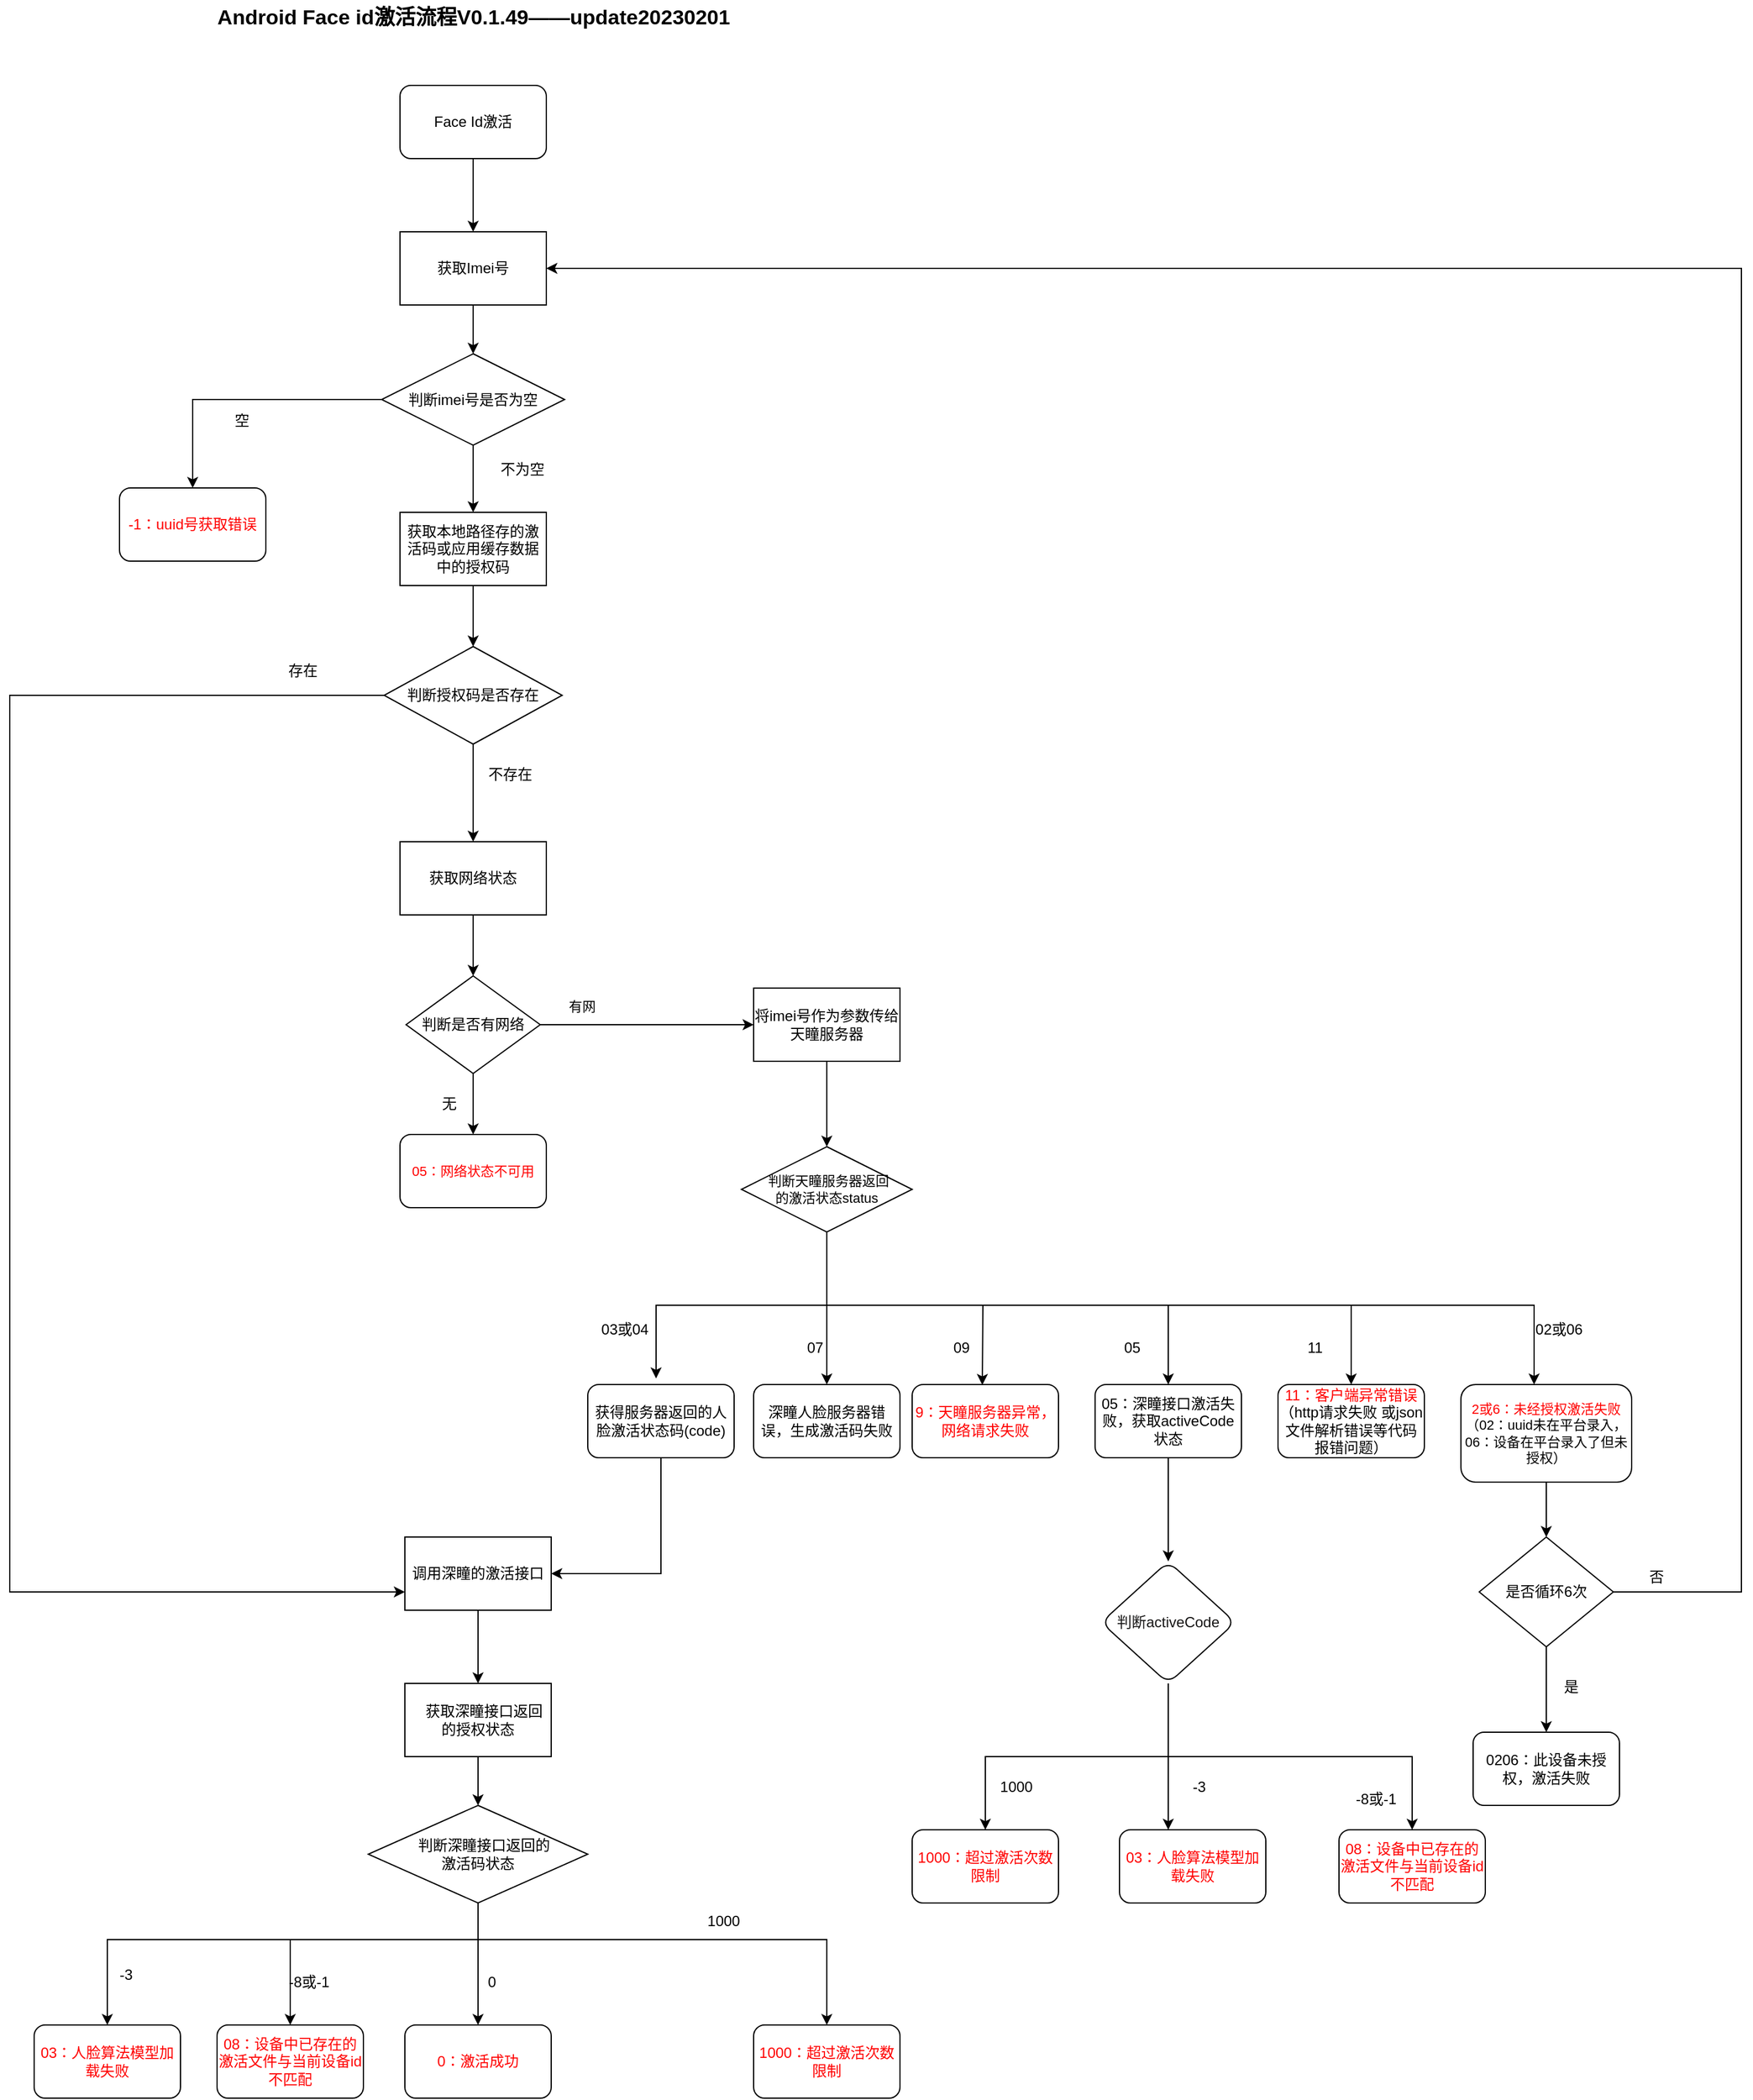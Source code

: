 <mxfile version="22.1.5" type="github">
  <diagram id="C5RBs43oDa-KdzZeNtuy" name="Page-1">
    <mxGraphModel dx="1771" dy="1000" grid="1" gridSize="10" guides="1" tooltips="1" connect="1" arrows="1" fold="1" page="1" pageScale="1" pageWidth="827" pageHeight="1169" math="0" shadow="0">
      <root>
        <mxCell id="WIyWlLk6GJQsqaUBKTNV-0" />
        <mxCell id="WIyWlLk6GJQsqaUBKTNV-1" parent="WIyWlLk6GJQsqaUBKTNV-0" />
        <mxCell id="93zsUV2J0ApDYmD7TZZO-63" value="" style="edgeStyle=orthogonalEdgeStyle;rounded=0;orthogonalLoop=1;jettySize=auto;html=1;" parent="WIyWlLk6GJQsqaUBKTNV-1" source="93zsUV2J0ApDYmD7TZZO-64" target="93zsUV2J0ApDYmD7TZZO-66" edge="1">
          <mxGeometry relative="1" as="geometry" />
        </mxCell>
        <mxCell id="93zsUV2J0ApDYmD7TZZO-64" value="Face Id激活" style="rounded=1;whiteSpace=wrap;html=1;" parent="WIyWlLk6GJQsqaUBKTNV-1" vertex="1">
          <mxGeometry x="360" y="220" width="120" height="60" as="geometry" />
        </mxCell>
        <mxCell id="93zsUV2J0ApDYmD7TZZO-65" value="" style="edgeStyle=orthogonalEdgeStyle;rounded=0;orthogonalLoop=1;jettySize=auto;html=1;" parent="WIyWlLk6GJQsqaUBKTNV-1" source="93zsUV2J0ApDYmD7TZZO-66" target="93zsUV2J0ApDYmD7TZZO-69" edge="1">
          <mxGeometry relative="1" as="geometry" />
        </mxCell>
        <mxCell id="93zsUV2J0ApDYmD7TZZO-66" value="获取Imei号" style="rounded=0;whiteSpace=wrap;html=1;" parent="WIyWlLk6GJQsqaUBKTNV-1" vertex="1">
          <mxGeometry x="360" y="340" width="120" height="60" as="geometry" />
        </mxCell>
        <mxCell id="93zsUV2J0ApDYmD7TZZO-67" style="edgeStyle=orthogonalEdgeStyle;rounded=0;orthogonalLoop=1;jettySize=auto;html=1;entryX=0.5;entryY=0;entryDx=0;entryDy=0;" parent="WIyWlLk6GJQsqaUBKTNV-1" source="93zsUV2J0ApDYmD7TZZO-69" target="93zsUV2J0ApDYmD7TZZO-70" edge="1">
          <mxGeometry relative="1" as="geometry" />
        </mxCell>
        <mxCell id="43xQ6NMyt6OMNAoMXdz4-1" value="" style="edgeStyle=orthogonalEdgeStyle;rounded=0;orthogonalLoop=1;jettySize=auto;html=1;" parent="WIyWlLk6GJQsqaUBKTNV-1" source="93zsUV2J0ApDYmD7TZZO-69" target="43xQ6NMyt6OMNAoMXdz4-0" edge="1">
          <mxGeometry relative="1" as="geometry" />
        </mxCell>
        <mxCell id="93zsUV2J0ApDYmD7TZZO-69" value="判断imei号是否为空" style="rhombus;whiteSpace=wrap;html=1;" parent="WIyWlLk6GJQsqaUBKTNV-1" vertex="1">
          <mxGeometry x="345" y="440" width="150" height="75" as="geometry" />
        </mxCell>
        <mxCell id="93zsUV2J0ApDYmD7TZZO-70" value="&lt;font color=&quot;#ff0000&quot;&gt;-1：uuid号获取错误&lt;/font&gt;" style="rounded=1;whiteSpace=wrap;html=1;" parent="WIyWlLk6GJQsqaUBKTNV-1" vertex="1">
          <mxGeometry x="130" y="550" width="120" height="60" as="geometry" />
        </mxCell>
        <mxCell id="93zsUV2J0ApDYmD7TZZO-71" value="空" style="text;html=1;align=center;verticalAlign=middle;resizable=0;points=[];autosize=1;strokeColor=none;fillColor=none;" parent="WIyWlLk6GJQsqaUBKTNV-1" vertex="1">
          <mxGeometry x="210" y="480" width="40" height="30" as="geometry" />
        </mxCell>
        <mxCell id="93zsUV2J0ApDYmD7TZZO-85" value="" style="edgeStyle=orthogonalEdgeStyle;rounded=0;orthogonalLoop=1;jettySize=auto;html=1;fontColor=#000000;" parent="WIyWlLk6GJQsqaUBKTNV-1" source="93zsUV2J0ApDYmD7TZZO-87" edge="1">
          <mxGeometry relative="1" as="geometry">
            <mxPoint x="420" y="1080" as="targetPoint" />
          </mxGeometry>
        </mxCell>
        <mxCell id="93zsUV2J0ApDYmD7TZZO-86" value="" style="edgeStyle=none;shape=connector;rounded=0;orthogonalLoop=1;jettySize=auto;html=1;labelBackgroundColor=default;strokeColor=default;fontFamily=Helvetica;fontSize=11;fontColor=#FF0000;endArrow=classic;" parent="WIyWlLk6GJQsqaUBKTNV-1" source="93zsUV2J0ApDYmD7TZZO-87" target="93zsUV2J0ApDYmD7TZZO-100" edge="1">
          <mxGeometry relative="1" as="geometry" />
        </mxCell>
        <mxCell id="93zsUV2J0ApDYmD7TZZO-87" value="判断是否有网络" style="rhombus;whiteSpace=wrap;html=1;fontColor=#000000;" parent="WIyWlLk6GJQsqaUBKTNV-1" vertex="1">
          <mxGeometry x="365" y="950" width="110" height="80" as="geometry" />
        </mxCell>
        <mxCell id="93zsUV2J0ApDYmD7TZZO-88" value="" style="edgeStyle=orthogonalEdgeStyle;rounded=0;orthogonalLoop=1;jettySize=auto;html=1;fontColor=#000000;" parent="WIyWlLk6GJQsqaUBKTNV-1" source="93zsUV2J0ApDYmD7TZZO-89" target="93zsUV2J0ApDYmD7TZZO-87" edge="1">
          <mxGeometry relative="1" as="geometry" />
        </mxCell>
        <mxCell id="93zsUV2J0ApDYmD7TZZO-89" value="获取网络状态" style="rounded=0;whiteSpace=wrap;html=1;fontColor=#000000;" parent="WIyWlLk6GJQsqaUBKTNV-1" vertex="1">
          <mxGeometry x="360" y="840" width="120" height="60" as="geometry" />
        </mxCell>
        <mxCell id="93zsUV2J0ApDYmD7TZZO-95" value="无" style="text;html=1;align=center;verticalAlign=middle;resizable=0;points=[];autosize=1;strokeColor=none;fillColor=none;fontColor=#000000;" parent="WIyWlLk6GJQsqaUBKTNV-1" vertex="1">
          <mxGeometry x="380" y="1040" width="40" height="30" as="geometry" />
        </mxCell>
        <mxCell id="93zsUV2J0ApDYmD7TZZO-99" value="" style="edgeStyle=none;shape=connector;rounded=0;orthogonalLoop=1;jettySize=auto;html=1;labelBackgroundColor=default;strokeColor=default;fontFamily=Helvetica;fontSize=11;fontColor=#000000;endArrow=classic;" parent="WIyWlLk6GJQsqaUBKTNV-1" source="93zsUV2J0ApDYmD7TZZO-100" target="93zsUV2J0ApDYmD7TZZO-103" edge="1">
          <mxGeometry relative="1" as="geometry" />
        </mxCell>
        <mxCell id="93zsUV2J0ApDYmD7TZZO-100" value="将imei号作为参数传给天瞳服务器" style="whiteSpace=wrap;html=1;fontColor=#000000;" parent="WIyWlLk6GJQsqaUBKTNV-1" vertex="1">
          <mxGeometry x="650" y="960" width="120" height="60" as="geometry" />
        </mxCell>
        <mxCell id="93zsUV2J0ApDYmD7TZZO-101" value="&lt;font color=&quot;#000000&quot;&gt;有网&lt;/font&gt;" style="text;html=1;align=center;verticalAlign=middle;resizable=0;points=[];autosize=1;strokeColor=none;fillColor=none;fontSize=11;fontFamily=Helvetica;fontColor=#FF0000;" parent="WIyWlLk6GJQsqaUBKTNV-1" vertex="1">
          <mxGeometry x="484" y="960" width="50" height="30" as="geometry" />
        </mxCell>
        <mxCell id="93zsUV2J0ApDYmD7TZZO-102" style="edgeStyle=orthogonalEdgeStyle;rounded=0;orthogonalLoop=1;jettySize=auto;html=1;" parent="WIyWlLk6GJQsqaUBKTNV-1" source="93zsUV2J0ApDYmD7TZZO-103" edge="1">
          <mxGeometry relative="1" as="geometry">
            <Array as="points">
              <mxPoint x="710" y="1220" />
              <mxPoint x="570" y="1220" />
            </Array>
            <mxPoint x="570" y="1280" as="targetPoint" />
          </mxGeometry>
        </mxCell>
        <mxCell id="93zsUV2J0ApDYmD7TZZO-103" value="&amp;nbsp;判断天瞳服务器返回&lt;br&gt;的激活状态status" style="rhombus;whiteSpace=wrap;html=1;fontColor=#000000;fontFamily=Helvetica;fontSize=11;" parent="WIyWlLk6GJQsqaUBKTNV-1" vertex="1">
          <mxGeometry x="640" y="1090" width="140" height="70" as="geometry" />
        </mxCell>
        <mxCell id="93zsUV2J0ApDYmD7TZZO-105" value="07" style="text;html=1;align=center;verticalAlign=middle;resizable=0;points=[];autosize=1;strokeColor=none;fillColor=none;" parent="WIyWlLk6GJQsqaUBKTNV-1" vertex="1">
          <mxGeometry x="680" y="1240" width="40" height="30" as="geometry" />
        </mxCell>
        <mxCell id="93zsUV2J0ApDYmD7TZZO-108" value="" style="endArrow=classic;html=1;rounded=0;fontColor=#FF0000;entryX=0.5;entryY=0;entryDx=0;entryDy=0;" parent="WIyWlLk6GJQsqaUBKTNV-1" edge="1">
          <mxGeometry width="50" height="50" relative="1" as="geometry">
            <mxPoint x="710.0" y="1220" as="sourcePoint" />
            <mxPoint x="710" y="1285" as="targetPoint" />
          </mxGeometry>
        </mxCell>
        <mxCell id="93zsUV2J0ApDYmD7TZZO-110" value="" style="endArrow=classic;html=1;rounded=0;fontColor=#FF0000;entryX=0.396;entryY=0.006;entryDx=0;entryDy=0;entryPerimeter=0;" parent="WIyWlLk6GJQsqaUBKTNV-1" edge="1">
          <mxGeometry width="50" height="50" relative="1" as="geometry">
            <mxPoint x="710.0" y="1220" as="sourcePoint" />
            <mxPoint x="837.52" y="1285.36" as="targetPoint" />
            <Array as="points">
              <mxPoint x="838" y="1220" />
            </Array>
          </mxGeometry>
        </mxCell>
        <mxCell id="93zsUV2J0ApDYmD7TZZO-114" value="" style="endArrow=classic;html=1;rounded=0;fontColor=#000000;entryX=0.5;entryY=0;entryDx=0;entryDy=0;" parent="WIyWlLk6GJQsqaUBKTNV-1" edge="1">
          <mxGeometry width="50" height="50" relative="1" as="geometry">
            <mxPoint x="830.0" y="1220" as="sourcePoint" />
            <mxPoint x="990" y="1285" as="targetPoint" />
            <Array as="points">
              <mxPoint x="990" y="1220" />
            </Array>
          </mxGeometry>
        </mxCell>
        <mxCell id="93zsUV2J0ApDYmD7TZZO-115" value="09" style="text;html=1;align=center;verticalAlign=middle;resizable=0;points=[];autosize=1;strokeColor=none;fillColor=none;fontColor=#000000;" parent="WIyWlLk6GJQsqaUBKTNV-1" vertex="1">
          <mxGeometry x="800" y="1240" width="40" height="30" as="geometry" />
        </mxCell>
        <mxCell id="93zsUV2J0ApDYmD7TZZO-117" value="" style="endArrow=classic;html=1;rounded=0;fontColor=#000000;entryX=0.5;entryY=0;entryDx=0;entryDy=0;" parent="WIyWlLk6GJQsqaUBKTNV-1" edge="1">
          <mxGeometry width="50" height="50" relative="1" as="geometry">
            <mxPoint x="990" y="1220" as="sourcePoint" />
            <mxPoint x="1140" y="1285" as="targetPoint" />
            <Array as="points">
              <mxPoint x="1140" y="1220" />
            </Array>
          </mxGeometry>
        </mxCell>
        <mxCell id="93zsUV2J0ApDYmD7TZZO-118" value="05" style="text;html=1;align=center;verticalAlign=middle;resizable=0;points=[];autosize=1;strokeColor=none;fillColor=none;fontColor=#000000;" parent="WIyWlLk6GJQsqaUBKTNV-1" vertex="1">
          <mxGeometry x="940" y="1240" width="40" height="30" as="geometry" />
        </mxCell>
        <mxCell id="93zsUV2J0ApDYmD7TZZO-133" style="edgeStyle=orthogonalEdgeStyle;rounded=0;orthogonalLoop=1;jettySize=auto;html=1;entryX=1;entryY=0.5;entryDx=0;entryDy=0;exitX=0.5;exitY=1;exitDx=0;exitDy=0;" parent="WIyWlLk6GJQsqaUBKTNV-1" source="swDChQ52Aose4Q8gpn2O-5" target="93zsUV2J0ApDYmD7TZZO-132" edge="1">
          <mxGeometry relative="1" as="geometry">
            <mxPoint x="710" y="1345" as="sourcePoint" />
          </mxGeometry>
        </mxCell>
        <mxCell id="93zsUV2J0ApDYmD7TZZO-126" value="不为空" style="text;html=1;align=center;verticalAlign=middle;resizable=0;points=[];autosize=1;strokeColor=none;fillColor=none;" parent="WIyWlLk6GJQsqaUBKTNV-1" vertex="1">
          <mxGeometry x="430" y="520" width="60" height="30" as="geometry" />
        </mxCell>
        <mxCell id="93zsUV2J0ApDYmD7TZZO-129" value="&lt;span style=&quot;color: rgb(255, 0, 0); font-size: 11px;&quot;&gt;05：网络状态不可用&lt;/span&gt;" style="rounded=1;whiteSpace=wrap;html=1;" parent="WIyWlLk6GJQsqaUBKTNV-1" vertex="1">
          <mxGeometry x="360" y="1080" width="120" height="60" as="geometry" />
        </mxCell>
        <mxCell id="93zsUV2J0ApDYmD7TZZO-147" value="" style="edgeStyle=orthogonalEdgeStyle;rounded=0;orthogonalLoop=1;jettySize=auto;html=1;fontColor=#FF0000;" parent="WIyWlLk6GJQsqaUBKTNV-1" source="93zsUV2J0ApDYmD7TZZO-132" target="93zsUV2J0ApDYmD7TZZO-146" edge="1">
          <mxGeometry relative="1" as="geometry" />
        </mxCell>
        <mxCell id="93zsUV2J0ApDYmD7TZZO-132" value="调用深瞳的激活接口" style="rounded=0;whiteSpace=wrap;html=1;" parent="WIyWlLk6GJQsqaUBKTNV-1" vertex="1">
          <mxGeometry x="364" y="1410" width="120" height="60" as="geometry" />
        </mxCell>
        <mxCell id="93zsUV2J0ApDYmD7TZZO-135" value="&lt;font color=&quot;#ff0000&quot;&gt;1000：超过激活次数限制&lt;/font&gt;" style="whiteSpace=wrap;html=1;fontColor=#000000;rounded=1;" parent="WIyWlLk6GJQsqaUBKTNV-1" vertex="1">
          <mxGeometry x="650" y="1810" width="120" height="60" as="geometry" />
        </mxCell>
        <mxCell id="93zsUV2J0ApDYmD7TZZO-140" value="&lt;font color=&quot;#ff0000&quot;&gt;08：设备中已存在的激活文件与当前设备id不匹配&lt;/font&gt;" style="rounded=1;whiteSpace=wrap;html=1;fontColor=#000000;" parent="WIyWlLk6GJQsqaUBKTNV-1" vertex="1">
          <mxGeometry x="210" y="1810" width="120" height="60" as="geometry" />
        </mxCell>
        <mxCell id="93zsUV2J0ApDYmD7TZZO-142" value="-8或-1" style="text;html=1;align=center;verticalAlign=middle;resizable=0;points=[];autosize=1;strokeColor=none;fillColor=none;fontColor=#000000;" parent="WIyWlLk6GJQsqaUBKTNV-1" vertex="1">
          <mxGeometry x="255" y="1760" width="60" height="30" as="geometry" />
        </mxCell>
        <mxCell id="93zsUV2J0ApDYmD7TZZO-149" value="" style="edgeStyle=orthogonalEdgeStyle;rounded=0;orthogonalLoop=1;jettySize=auto;html=1;fontColor=#000000;" parent="WIyWlLk6GJQsqaUBKTNV-1" source="93zsUV2J0ApDYmD7TZZO-146" target="93zsUV2J0ApDYmD7TZZO-148" edge="1">
          <mxGeometry relative="1" as="geometry" />
        </mxCell>
        <mxCell id="93zsUV2J0ApDYmD7TZZO-146" value="&lt;span style=&quot;color: rgb(0, 0, 0);&quot;&gt;&amp;nbsp; &amp;nbsp;获取深瞳接口返回&lt;/span&gt;&lt;br style=&quot;border-color: var(--border-color); color: rgb(0, 0, 0);&quot;&gt;&lt;span style=&quot;color: rgb(0, 0, 0);&quot;&gt;的授权状态&lt;/span&gt;" style="rounded=0;whiteSpace=wrap;html=1;fontColor=#FF0000;" parent="WIyWlLk6GJQsqaUBKTNV-1" vertex="1">
          <mxGeometry x="364" y="1530" width="120" height="60" as="geometry" />
        </mxCell>
        <mxCell id="93zsUV2J0ApDYmD7TZZO-148" value="&lt;font color=&quot;#000000&quot;&gt;&amp;nbsp; &amp;nbsp;判断深瞳接口返回的&lt;br&gt;激活码状态&lt;/font&gt;" style="rhombus;whiteSpace=wrap;html=1;fontColor=#FF0000;" parent="WIyWlLk6GJQsqaUBKTNV-1" vertex="1">
          <mxGeometry x="334" y="1630" width="180" height="80" as="geometry" />
        </mxCell>
        <mxCell id="93zsUV2J0ApDYmD7TZZO-152" value="" style="endArrow=classic;html=1;rounded=0;fontColor=#000000;exitX=0.5;exitY=1;exitDx=0;exitDy=0;entryX=0.5;entryY=0;entryDx=0;entryDy=0;" parent="WIyWlLk6GJQsqaUBKTNV-1" source="93zsUV2J0ApDYmD7TZZO-148" edge="1" target="93zsUV2J0ApDYmD7TZZO-135">
          <mxGeometry width="50" height="50" relative="1" as="geometry">
            <mxPoint x="500" y="1760" as="sourcePoint" />
            <mxPoint x="710" y="1740" as="targetPoint" />
            <Array as="points">
              <mxPoint x="424" y="1740" />
              <mxPoint x="710" y="1740" />
            </Array>
          </mxGeometry>
        </mxCell>
        <mxCell id="93zsUV2J0ApDYmD7TZZO-153" value="1000" style="text;html=1;align=center;verticalAlign=middle;resizable=0;points=[];autosize=1;strokeColor=none;fillColor=none;fontColor=#000000;" parent="WIyWlLk6GJQsqaUBKTNV-1" vertex="1">
          <mxGeometry x="600" y="1710" width="50" height="30" as="geometry" />
        </mxCell>
        <mxCell id="93zsUV2J0ApDYmD7TZZO-154" value="&lt;font color=&quot;#ff0000&quot;&gt;0：激活成功&lt;/font&gt;" style="rounded=1;whiteSpace=wrap;html=1;fontColor=#000000;" parent="WIyWlLk6GJQsqaUBKTNV-1" vertex="1">
          <mxGeometry x="364" y="1810" width="120" height="60" as="geometry" />
        </mxCell>
        <mxCell id="93zsUV2J0ApDYmD7TZZO-155" value="" style="endArrow=classic;html=1;rounded=0;fontColor=#000000;entryX=0.5;entryY=0;entryDx=0;entryDy=0;" parent="WIyWlLk6GJQsqaUBKTNV-1" target="93zsUV2J0ApDYmD7TZZO-154" edge="1">
          <mxGeometry width="50" height="50" relative="1" as="geometry">
            <mxPoint x="424" y="1740" as="sourcePoint" />
            <mxPoint x="560" y="1520" as="targetPoint" />
          </mxGeometry>
        </mxCell>
        <mxCell id="93zsUV2J0ApDYmD7TZZO-156" value="0" style="text;html=1;align=center;verticalAlign=middle;resizable=0;points=[];autosize=1;strokeColor=none;fillColor=none;fontColor=#000000;" parent="WIyWlLk6GJQsqaUBKTNV-1" vertex="1">
          <mxGeometry x="420" y="1760" width="30" height="30" as="geometry" />
        </mxCell>
        <mxCell id="93zsUV2J0ApDYmD7TZZO-157" value="" style="endArrow=classic;html=1;rounded=0;fontColor=#FF0000;entryX=0.5;entryY=0;entryDx=0;entryDy=0;" parent="WIyWlLk6GJQsqaUBKTNV-1" target="93zsUV2J0ApDYmD7TZZO-140" edge="1">
          <mxGeometry width="50" height="50" relative="1" as="geometry">
            <mxPoint x="430" y="1740" as="sourcePoint" />
            <mxPoint x="310" y="1704" as="targetPoint" />
            <Array as="points">
              <mxPoint x="270" y="1740" />
            </Array>
          </mxGeometry>
        </mxCell>
        <mxCell id="93zsUV2J0ApDYmD7TZZO-159" value="03：人脸算法模型加载失败" style="rounded=1;whiteSpace=wrap;html=1;fontColor=#FF0000;" parent="WIyWlLk6GJQsqaUBKTNV-1" vertex="1">
          <mxGeometry x="60" y="1810" width="120" height="60" as="geometry" />
        </mxCell>
        <mxCell id="93zsUV2J0ApDYmD7TZZO-160" value="" style="endArrow=classic;html=1;rounded=0;fontColor=#FF0000;entryX=0.5;entryY=0;entryDx=0;entryDy=0;" parent="WIyWlLk6GJQsqaUBKTNV-1" target="93zsUV2J0ApDYmD7TZZO-159" edge="1">
          <mxGeometry width="50" height="50" relative="1" as="geometry">
            <mxPoint x="270" y="1740" as="sourcePoint" />
            <mxPoint x="560" y="1520" as="targetPoint" />
            <Array as="points">
              <mxPoint x="120" y="1740" />
            </Array>
          </mxGeometry>
        </mxCell>
        <mxCell id="93zsUV2J0ApDYmD7TZZO-161" value="&lt;font color=&quot;#000000&quot;&gt;-3&lt;/font&gt;" style="text;html=1;align=center;verticalAlign=middle;resizable=0;points=[];autosize=1;strokeColor=none;fillColor=none;fontColor=#FF0000;" parent="WIyWlLk6GJQsqaUBKTNV-1" vertex="1">
          <mxGeometry x="120" y="1754" width="30" height="30" as="geometry" />
        </mxCell>
        <mxCell id="43xQ6NMyt6OMNAoMXdz4-8" value="" style="edgeStyle=orthogonalEdgeStyle;rounded=0;orthogonalLoop=1;jettySize=auto;html=1;" parent="WIyWlLk6GJQsqaUBKTNV-1" source="43xQ6NMyt6OMNAoMXdz4-0" target="43xQ6NMyt6OMNAoMXdz4-7" edge="1">
          <mxGeometry relative="1" as="geometry" />
        </mxCell>
        <mxCell id="43xQ6NMyt6OMNAoMXdz4-0" value="获取本地路径存的激活码或应用缓存数据中的授权码" style="rounded=0;whiteSpace=wrap;html=1;" parent="WIyWlLk6GJQsqaUBKTNV-1" vertex="1">
          <mxGeometry x="360" y="570" width="120" height="60" as="geometry" />
        </mxCell>
        <mxCell id="43xQ6NMyt6OMNAoMXdz4-6" value="不存在" style="text;html=1;align=center;verticalAlign=middle;resizable=0;points=[];autosize=1;strokeColor=none;fillColor=none;" parent="WIyWlLk6GJQsqaUBKTNV-1" vertex="1">
          <mxGeometry x="420" y="770" width="60" height="30" as="geometry" />
        </mxCell>
        <mxCell id="43xQ6NMyt6OMNAoMXdz4-11" value="" style="edgeStyle=orthogonalEdgeStyle;rounded=0;orthogonalLoop=1;jettySize=auto;html=1;entryX=0.5;entryY=0;entryDx=0;entryDy=0;" parent="WIyWlLk6GJQsqaUBKTNV-1" source="43xQ6NMyt6OMNAoMXdz4-7" target="93zsUV2J0ApDYmD7TZZO-89" edge="1">
          <mxGeometry relative="1" as="geometry" />
        </mxCell>
        <mxCell id="43xQ6NMyt6OMNAoMXdz4-7" value="判断授权码是否存在" style="rhombus;whiteSpace=wrap;html=1;" parent="WIyWlLk6GJQsqaUBKTNV-1" vertex="1">
          <mxGeometry x="347" y="680" width="146" height="80" as="geometry" />
        </mxCell>
        <mxCell id="43xQ6NMyt6OMNAoMXdz4-15" value="" style="endArrow=classic;html=1;rounded=0;entryX=0;entryY=0.75;entryDx=0;entryDy=0;exitX=0;exitY=0.5;exitDx=0;exitDy=0;" parent="WIyWlLk6GJQsqaUBKTNV-1" source="43xQ6NMyt6OMNAoMXdz4-7" target="93zsUV2J0ApDYmD7TZZO-132" edge="1">
          <mxGeometry width="50" height="50" relative="1" as="geometry">
            <mxPoint x="200" y="745" as="sourcePoint" />
            <mxPoint x="180.0" y="800" as="targetPoint" />
            <Array as="points">
              <mxPoint x="40" y="720" />
              <mxPoint x="40" y="1455" />
            </Array>
          </mxGeometry>
        </mxCell>
        <mxCell id="43xQ6NMyt6OMNAoMXdz4-16" value="存在" style="text;html=1;align=center;verticalAlign=middle;resizable=0;points=[];autosize=1;strokeColor=none;fillColor=none;" parent="WIyWlLk6GJQsqaUBKTNV-1" vertex="1">
          <mxGeometry x="255" y="685" width="50" height="30" as="geometry" />
        </mxCell>
        <mxCell id="43xQ6NMyt6OMNAoMXdz4-18" value="" style="endArrow=classic;html=1;rounded=0;fontColor=#000000;entryX=0.5;entryY=0;entryDx=0;entryDy=0;" parent="WIyWlLk6GJQsqaUBKTNV-1" edge="1">
          <mxGeometry width="50" height="50" relative="1" as="geometry">
            <mxPoint x="1140" y="1220" as="sourcePoint" />
            <mxPoint x="1290" y="1285" as="targetPoint" />
            <Array as="points">
              <mxPoint x="1290" y="1220" />
            </Array>
          </mxGeometry>
        </mxCell>
        <mxCell id="43xQ6NMyt6OMNAoMXdz4-19" value="02或06" style="text;html=1;align=center;verticalAlign=middle;resizable=0;points=[];autosize=1;strokeColor=none;fillColor=none;fontColor=#000000;" parent="WIyWlLk6GJQsqaUBKTNV-1" vertex="1">
          <mxGeometry x="1280" y="1225" width="60" height="30" as="geometry" />
        </mxCell>
        <mxCell id="43xQ6NMyt6OMNAoMXdz4-25" value="&lt;font style=&quot;font-size: 17px;&quot;&gt;&lt;b&gt;Android Face id激活流程V0.1.49——update20230201&lt;/b&gt;&lt;/font&gt;" style="text;html=1;align=center;verticalAlign=middle;resizable=0;points=[];autosize=1;strokeColor=none;fillColor=none;fontColor=#000000;" parent="WIyWlLk6GJQsqaUBKTNV-1" vertex="1">
          <mxGeometry x="200" y="150" width="440" height="30" as="geometry" />
        </mxCell>
        <mxCell id="swDChQ52Aose4Q8gpn2O-26" value="" style="edgeStyle=orthogonalEdgeStyle;rounded=0;orthogonalLoop=1;jettySize=auto;html=1;" edge="1" parent="WIyWlLk6GJQsqaUBKTNV-1" source="swDChQ52Aose4Q8gpn2O-2" target="swDChQ52Aose4Q8gpn2O-23">
          <mxGeometry relative="1" as="geometry" />
        </mxCell>
        <mxCell id="swDChQ52Aose4Q8gpn2O-2" value="&lt;font color=&quot;#ff0000&quot;&gt;2或6：未经授权激活失败&lt;/font&gt;（02：uuid未在平台录入，06：设备在平台录入了但未授权）" style="rounded=1;whiteSpace=wrap;html=1;fontFamily=Helvetica;fontSize=11;fontColor=#000000;" vertex="1" parent="WIyWlLk6GJQsqaUBKTNV-1">
          <mxGeometry x="1230" y="1285" width="140" height="80" as="geometry" />
        </mxCell>
        <mxCell id="swDChQ52Aose4Q8gpn2O-4" value="深瞳人脸服务器错误，生成激活码失败" style="rounded=1;whiteSpace=wrap;html=1;" vertex="1" parent="WIyWlLk6GJQsqaUBKTNV-1">
          <mxGeometry x="650" y="1285" width="120" height="60" as="geometry" />
        </mxCell>
        <mxCell id="swDChQ52Aose4Q8gpn2O-5" value="&lt;font color=&quot;#000000&quot;&gt;获得服务器返回的人脸激活状态码(code)&lt;/font&gt;" style="rounded=1;whiteSpace=wrap;html=1;fontColor=#FF0000;" vertex="1" parent="WIyWlLk6GJQsqaUBKTNV-1">
          <mxGeometry x="514" y="1285" width="120" height="60" as="geometry" />
        </mxCell>
        <mxCell id="swDChQ52Aose4Q8gpn2O-6" value="03或04" style="text;html=1;align=center;verticalAlign=middle;resizable=0;points=[];autosize=1;strokeColor=none;fillColor=none;" vertex="1" parent="WIyWlLk6GJQsqaUBKTNV-1">
          <mxGeometry x="514" y="1225" width="60" height="30" as="geometry" />
        </mxCell>
        <mxCell id="swDChQ52Aose4Q8gpn2O-13" value="" style="edgeStyle=orthogonalEdgeStyle;rounded=0;orthogonalLoop=1;jettySize=auto;html=1;" edge="1" parent="WIyWlLk6GJQsqaUBKTNV-1" source="swDChQ52Aose4Q8gpn2O-7" target="swDChQ52Aose4Q8gpn2O-12">
          <mxGeometry relative="1" as="geometry" />
        </mxCell>
        <mxCell id="swDChQ52Aose4Q8gpn2O-7" value="&lt;font color=&quot;#000000&quot;&gt;05：深瞳接口激活失败，获取activeCode状态&lt;/font&gt;" style="rounded=1;whiteSpace=wrap;html=1;fontColor=#FF0000;" vertex="1" parent="WIyWlLk6GJQsqaUBKTNV-1">
          <mxGeometry x="930" y="1285" width="120" height="60" as="geometry" />
        </mxCell>
        <mxCell id="swDChQ52Aose4Q8gpn2O-9" value="&lt;span style=&quot;color: rgb(255, 0, 0);&quot;&gt;9：天瞳服务器异常，网络请求失败&lt;/span&gt;" style="rounded=1;whiteSpace=wrap;html=1;fontColor=#000000;" vertex="1" parent="WIyWlLk6GJQsqaUBKTNV-1">
          <mxGeometry x="780" y="1285" width="120" height="60" as="geometry" />
        </mxCell>
        <mxCell id="swDChQ52Aose4Q8gpn2O-11" value="11" style="text;html=1;align=center;verticalAlign=middle;resizable=0;points=[];autosize=1;strokeColor=none;fillColor=none;" vertex="1" parent="WIyWlLk6GJQsqaUBKTNV-1">
          <mxGeometry x="1090" y="1240" width="40" height="30" as="geometry" />
        </mxCell>
        <mxCell id="swDChQ52Aose4Q8gpn2O-17" value="" style="edgeStyle=orthogonalEdgeStyle;rounded=0;orthogonalLoop=1;jettySize=auto;html=1;" edge="1" parent="WIyWlLk6GJQsqaUBKTNV-1" source="swDChQ52Aose4Q8gpn2O-12" target="swDChQ52Aose4Q8gpn2O-15">
          <mxGeometry relative="1" as="geometry">
            <Array as="points">
              <mxPoint x="990" y="1610" />
              <mxPoint x="990" y="1610" />
            </Array>
          </mxGeometry>
        </mxCell>
        <mxCell id="swDChQ52Aose4Q8gpn2O-14" value="&lt;font color=&quot;#ff0000&quot;&gt;1000：超过激活次数限制&lt;/font&gt;" style="whiteSpace=wrap;html=1;fontColor=#000000;rounded=1;" vertex="1" parent="WIyWlLk6GJQsqaUBKTNV-1">
          <mxGeometry x="780" y="1650" width="120" height="60" as="geometry" />
        </mxCell>
        <mxCell id="swDChQ52Aose4Q8gpn2O-15" value="03：人脸算法模型加载失败" style="rounded=1;whiteSpace=wrap;html=1;fontColor=#FF0000;" vertex="1" parent="WIyWlLk6GJQsqaUBKTNV-1">
          <mxGeometry x="950" y="1650" width="120" height="60" as="geometry" />
        </mxCell>
        <mxCell id="swDChQ52Aose4Q8gpn2O-16" value="&lt;font color=&quot;#ff0000&quot;&gt;08：设备中已存在的激活文件与当前设备id不匹配&lt;/font&gt;" style="rounded=1;whiteSpace=wrap;html=1;fontColor=#000000;" vertex="1" parent="WIyWlLk6GJQsqaUBKTNV-1">
          <mxGeometry x="1130" y="1650" width="120" height="60" as="geometry" />
        </mxCell>
        <mxCell id="swDChQ52Aose4Q8gpn2O-18" value="" style="endArrow=classic;html=1;rounded=0;entryX=0.5;entryY=0;entryDx=0;entryDy=0;" edge="1" parent="WIyWlLk6GJQsqaUBKTNV-1" target="swDChQ52Aose4Q8gpn2O-14">
          <mxGeometry width="50" height="50" relative="1" as="geometry">
            <mxPoint x="1150" y="1590" as="sourcePoint" />
            <mxPoint x="830" y="1530" as="targetPoint" />
            <Array as="points">
              <mxPoint x="970" y="1590" />
              <mxPoint x="840" y="1590" />
            </Array>
          </mxGeometry>
        </mxCell>
        <mxCell id="swDChQ52Aose4Q8gpn2O-19" value="" style="endArrow=classic;html=1;rounded=0;entryX=0.5;entryY=0;entryDx=0;entryDy=0;" edge="1" parent="WIyWlLk6GJQsqaUBKTNV-1" target="swDChQ52Aose4Q8gpn2O-16">
          <mxGeometry width="50" height="50" relative="1" as="geometry">
            <mxPoint x="1150" y="1590" as="sourcePoint" />
            <mxPoint x="830" y="1530" as="targetPoint" />
            <Array as="points">
              <mxPoint x="1190" y="1590" />
            </Array>
          </mxGeometry>
        </mxCell>
        <mxCell id="swDChQ52Aose4Q8gpn2O-20" value="1000" style="text;html=1;align=center;verticalAlign=middle;resizable=0;points=[];autosize=1;strokeColor=none;fillColor=none;" vertex="1" parent="WIyWlLk6GJQsqaUBKTNV-1">
          <mxGeometry x="840" y="1600" width="50" height="30" as="geometry" />
        </mxCell>
        <mxCell id="swDChQ52Aose4Q8gpn2O-21" value="-3" style="text;html=1;align=center;verticalAlign=middle;resizable=0;points=[];autosize=1;strokeColor=none;fillColor=none;" vertex="1" parent="WIyWlLk6GJQsqaUBKTNV-1">
          <mxGeometry x="1000" y="1600" width="30" height="30" as="geometry" />
        </mxCell>
        <mxCell id="swDChQ52Aose4Q8gpn2O-22" value="-8或-1" style="text;html=1;align=center;verticalAlign=middle;resizable=0;points=[];autosize=1;strokeColor=none;fillColor=none;" vertex="1" parent="WIyWlLk6GJQsqaUBKTNV-1">
          <mxGeometry x="1130" y="1610" width="60" height="30" as="geometry" />
        </mxCell>
        <mxCell id="swDChQ52Aose4Q8gpn2O-28" value="" style="edgeStyle=orthogonalEdgeStyle;rounded=0;orthogonalLoop=1;jettySize=auto;html=1;" edge="1" parent="WIyWlLk6GJQsqaUBKTNV-1" source="swDChQ52Aose4Q8gpn2O-23" target="swDChQ52Aose4Q8gpn2O-27">
          <mxGeometry relative="1" as="geometry" />
        </mxCell>
        <mxCell id="swDChQ52Aose4Q8gpn2O-23" value="是否循环6次" style="rhombus;whiteSpace=wrap;html=1;" vertex="1" parent="WIyWlLk6GJQsqaUBKTNV-1">
          <mxGeometry x="1245" y="1410" width="110" height="90" as="geometry" />
        </mxCell>
        <mxCell id="swDChQ52Aose4Q8gpn2O-12" value="&lt;font color=&quot;#171616&quot;&gt;判断activeCode&lt;/font&gt;" style="rhombus;whiteSpace=wrap;html=1;fontColor=#FF0000;rounded=1;" vertex="1" parent="WIyWlLk6GJQsqaUBKTNV-1">
          <mxGeometry x="935" y="1430" width="110" height="100" as="geometry" />
        </mxCell>
        <mxCell id="swDChQ52Aose4Q8gpn2O-25" value="&lt;span style=&quot;color: rgb(255, 0, 0);&quot;&gt;11：客户端异常错误&lt;/span&gt;（http请求失败 或json文件解析错误等代码报错问题）" style="rounded=1;whiteSpace=wrap;html=1;fontColor=#000000;" vertex="1" parent="WIyWlLk6GJQsqaUBKTNV-1">
          <mxGeometry x="1080" y="1285" width="120" height="60" as="geometry" />
        </mxCell>
        <mxCell id="swDChQ52Aose4Q8gpn2O-27" value="0206：此设备未授权，激活失败" style="rounded=1;whiteSpace=wrap;html=1;" vertex="1" parent="WIyWlLk6GJQsqaUBKTNV-1">
          <mxGeometry x="1240" y="1570" width="120" height="60" as="geometry" />
        </mxCell>
        <mxCell id="swDChQ52Aose4Q8gpn2O-29" value="是" style="text;html=1;align=center;verticalAlign=middle;resizable=0;points=[];autosize=1;strokeColor=none;fillColor=none;" vertex="1" parent="WIyWlLk6GJQsqaUBKTNV-1">
          <mxGeometry x="1300" y="1518" width="40" height="30" as="geometry" />
        </mxCell>
        <mxCell id="swDChQ52Aose4Q8gpn2O-30" value="" style="endArrow=classic;html=1;rounded=0;exitX=1;exitY=0.5;exitDx=0;exitDy=0;entryX=1;entryY=0.5;entryDx=0;entryDy=0;" edge="1" parent="WIyWlLk6GJQsqaUBKTNV-1" source="swDChQ52Aose4Q8gpn2O-23" target="93zsUV2J0ApDYmD7TZZO-66">
          <mxGeometry width="50" height="50" relative="1" as="geometry">
            <mxPoint x="780" y="1210" as="sourcePoint" />
            <mxPoint x="830" y="1160" as="targetPoint" />
            <Array as="points">
              <mxPoint x="1460" y="1455" />
              <mxPoint x="1460" y="370" />
            </Array>
          </mxGeometry>
        </mxCell>
        <mxCell id="swDChQ52Aose4Q8gpn2O-31" value="否" style="text;html=1;align=center;verticalAlign=middle;resizable=0;points=[];autosize=1;strokeColor=none;fillColor=none;" vertex="1" parent="WIyWlLk6GJQsqaUBKTNV-1">
          <mxGeometry x="1370" y="1428" width="40" height="30" as="geometry" />
        </mxCell>
      </root>
    </mxGraphModel>
  </diagram>
</mxfile>
